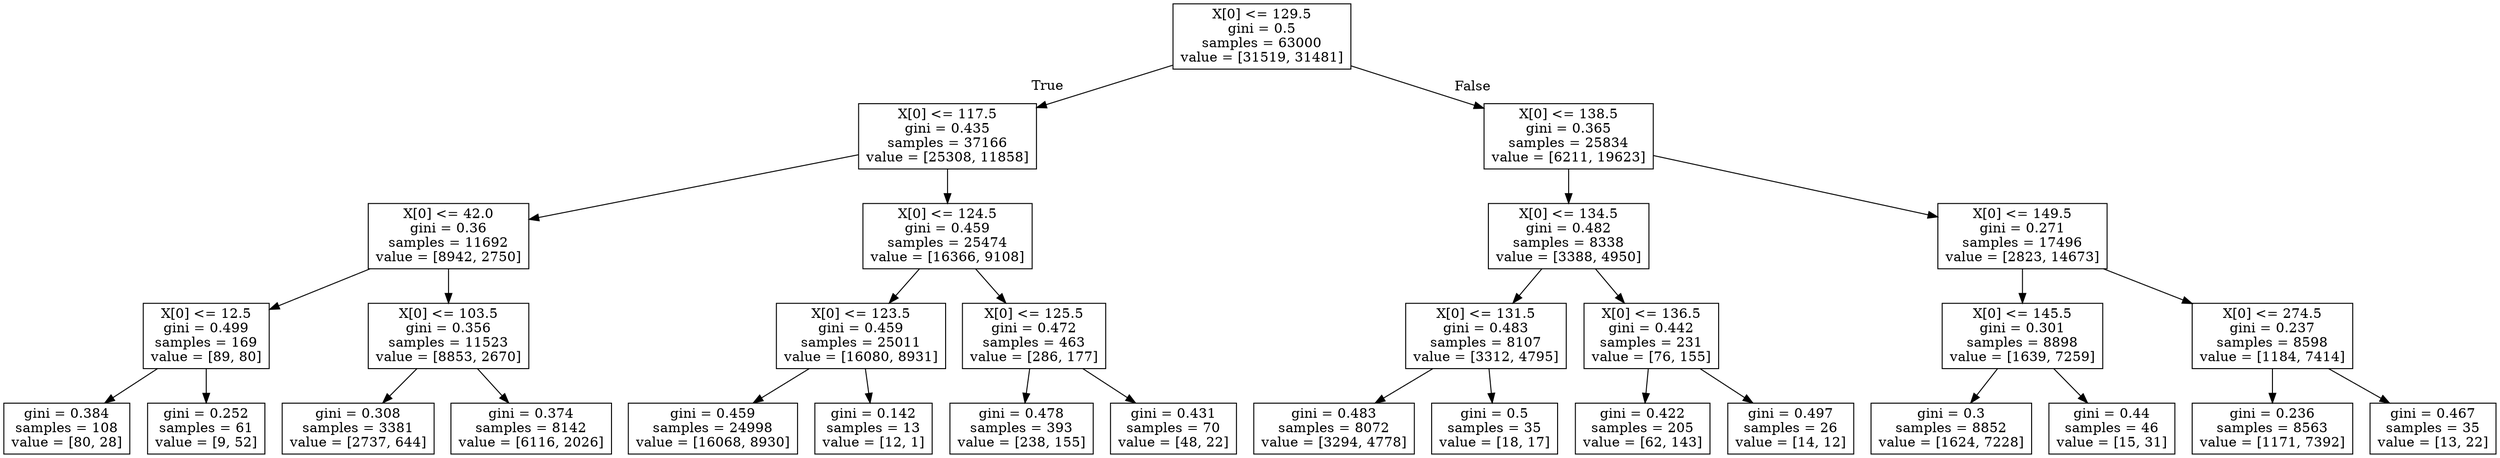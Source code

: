 digraph Tree {
node [shape=box] ;
0 [label="X[0] <= 129.5\ngini = 0.5\nsamples = 63000\nvalue = [31519, 31481]"] ;
1 [label="X[0] <= 117.5\ngini = 0.435\nsamples = 37166\nvalue = [25308, 11858]"] ;
0 -> 1 [labeldistance=2.5, labelangle=45, headlabel="True"] ;
2 [label="X[0] <= 42.0\ngini = 0.36\nsamples = 11692\nvalue = [8942, 2750]"] ;
1 -> 2 ;
3 [label="X[0] <= 12.5\ngini = 0.499\nsamples = 169\nvalue = [89, 80]"] ;
2 -> 3 ;
4 [label="gini = 0.384\nsamples = 108\nvalue = [80, 28]"] ;
3 -> 4 ;
5 [label="gini = 0.252\nsamples = 61\nvalue = [9, 52]"] ;
3 -> 5 ;
6 [label="X[0] <= 103.5\ngini = 0.356\nsamples = 11523\nvalue = [8853, 2670]"] ;
2 -> 6 ;
7 [label="gini = 0.308\nsamples = 3381\nvalue = [2737, 644]"] ;
6 -> 7 ;
8 [label="gini = 0.374\nsamples = 8142\nvalue = [6116, 2026]"] ;
6 -> 8 ;
9 [label="X[0] <= 124.5\ngini = 0.459\nsamples = 25474\nvalue = [16366, 9108]"] ;
1 -> 9 ;
10 [label="X[0] <= 123.5\ngini = 0.459\nsamples = 25011\nvalue = [16080, 8931]"] ;
9 -> 10 ;
11 [label="gini = 0.459\nsamples = 24998\nvalue = [16068, 8930]"] ;
10 -> 11 ;
12 [label="gini = 0.142\nsamples = 13\nvalue = [12, 1]"] ;
10 -> 12 ;
13 [label="X[0] <= 125.5\ngini = 0.472\nsamples = 463\nvalue = [286, 177]"] ;
9 -> 13 ;
14 [label="gini = 0.478\nsamples = 393\nvalue = [238, 155]"] ;
13 -> 14 ;
15 [label="gini = 0.431\nsamples = 70\nvalue = [48, 22]"] ;
13 -> 15 ;
16 [label="X[0] <= 138.5\ngini = 0.365\nsamples = 25834\nvalue = [6211, 19623]"] ;
0 -> 16 [labeldistance=2.5, labelangle=-45, headlabel="False"] ;
17 [label="X[0] <= 134.5\ngini = 0.482\nsamples = 8338\nvalue = [3388, 4950]"] ;
16 -> 17 ;
18 [label="X[0] <= 131.5\ngini = 0.483\nsamples = 8107\nvalue = [3312, 4795]"] ;
17 -> 18 ;
19 [label="gini = 0.483\nsamples = 8072\nvalue = [3294, 4778]"] ;
18 -> 19 ;
20 [label="gini = 0.5\nsamples = 35\nvalue = [18, 17]"] ;
18 -> 20 ;
21 [label="X[0] <= 136.5\ngini = 0.442\nsamples = 231\nvalue = [76, 155]"] ;
17 -> 21 ;
22 [label="gini = 0.422\nsamples = 205\nvalue = [62, 143]"] ;
21 -> 22 ;
23 [label="gini = 0.497\nsamples = 26\nvalue = [14, 12]"] ;
21 -> 23 ;
24 [label="X[0] <= 149.5\ngini = 0.271\nsamples = 17496\nvalue = [2823, 14673]"] ;
16 -> 24 ;
25 [label="X[0] <= 145.5\ngini = 0.301\nsamples = 8898\nvalue = [1639, 7259]"] ;
24 -> 25 ;
26 [label="gini = 0.3\nsamples = 8852\nvalue = [1624, 7228]"] ;
25 -> 26 ;
27 [label="gini = 0.44\nsamples = 46\nvalue = [15, 31]"] ;
25 -> 27 ;
28 [label="X[0] <= 274.5\ngini = 0.237\nsamples = 8598\nvalue = [1184, 7414]"] ;
24 -> 28 ;
29 [label="gini = 0.236\nsamples = 8563\nvalue = [1171, 7392]"] ;
28 -> 29 ;
30 [label="gini = 0.467\nsamples = 35\nvalue = [13, 22]"] ;
28 -> 30 ;
}